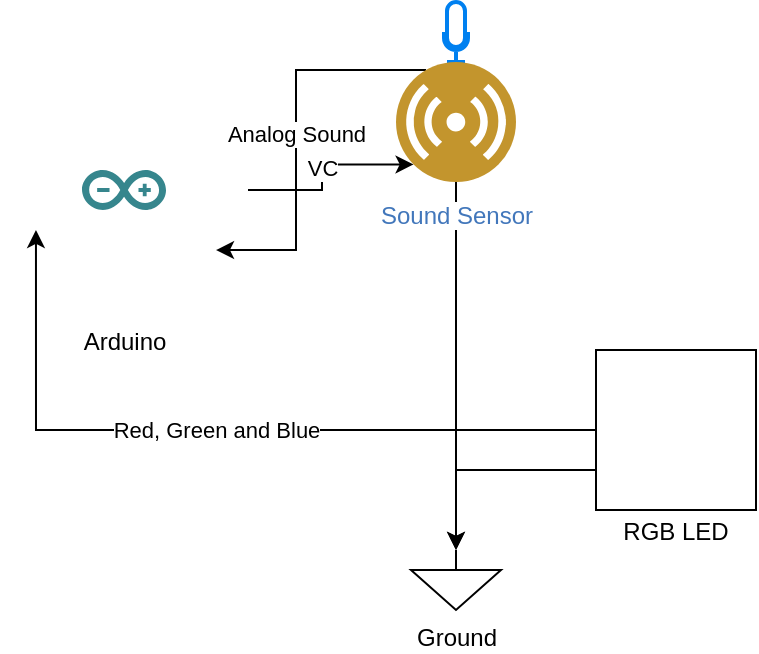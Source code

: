 <mxfile version="20.0.4" type="device"><diagram id="tEgaFiYKlkfwHlP1sqpB" name="Page-1"><mxGraphModel dx="572" dy="479" grid="1" gridSize="10" guides="1" tooltips="1" connect="1" arrows="1" fold="1" page="1" pageScale="1" pageWidth="827" pageHeight="1169" math="0" shadow="0"><root><mxCell id="0"/><mxCell id="1" parent="0"/><mxCell id="eFCI8pw1m0wnMqnvG70b-1" value="" style="dashed=0;outlineConnect=0;html=1;align=center;labelPosition=center;verticalLabelPosition=bottom;verticalAlign=top;shape=mxgraph.weblogos.arduino;fillColor=#36868D;strokeColor=none" vertex="1" parent="1"><mxGeometry x="273" y="400" width="42" height="20" as="geometry"/></mxCell><mxCell id="eFCI8pw1m0wnMqnvG70b-13" value="VC" style="edgeStyle=orthogonalEdgeStyle;rounded=0;orthogonalLoop=1;jettySize=auto;html=1;entryX=0;entryY=1;entryDx=0;entryDy=0;" edge="1" parent="1" source="eFCI8pw1m0wnMqnvG70b-2" target="eFCI8pw1m0wnMqnvG70b-5"><mxGeometry relative="1" as="geometry"/></mxCell><mxCell id="eFCI8pw1m0wnMqnvG70b-2" value="Arduino" style="shape=image;html=1;verticalAlign=top;verticalLabelPosition=bottom;labelBackgroundColor=#ffffff;imageAspect=0;aspect=fixed;image=https://cdn2.iconfinder.com/data/icons/electronic-13/480/3-electronic-arduino-chipset-icon-2-128.png" vertex="1" parent="1"><mxGeometry x="232" y="348" width="124" height="124" as="geometry"/></mxCell><mxCell id="eFCI8pw1m0wnMqnvG70b-4" value="" style="html=1;verticalLabelPosition=bottom;align=center;labelBackgroundColor=#ffffff;verticalAlign=top;strokeWidth=2;strokeColor=#0080F0;shadow=0;dashed=0;shape=mxgraph.ios7.icons.microphone;" vertex="1" parent="1"><mxGeometry x="454" y="316" width="12" height="30" as="geometry"/></mxCell><mxCell id="eFCI8pw1m0wnMqnvG70b-10" value="Analog Sound" style="edgeStyle=orthogonalEdgeStyle;rounded=0;orthogonalLoop=1;jettySize=auto;html=1;entryX=0.871;entryY=0.742;entryDx=0;entryDy=0;entryPerimeter=0;" edge="1" parent="1" source="eFCI8pw1m0wnMqnvG70b-5" target="eFCI8pw1m0wnMqnvG70b-2"><mxGeometry relative="1" as="geometry"><Array as="points"><mxPoint x="380" y="350"/><mxPoint x="380" y="440"/></Array></mxGeometry></mxCell><mxCell id="eFCI8pw1m0wnMqnvG70b-15" style="edgeStyle=orthogonalEdgeStyle;rounded=0;orthogonalLoop=1;jettySize=auto;html=1;entryX=0.5;entryY=0;entryDx=0;entryDy=0;entryPerimeter=0;" edge="1" parent="1" source="eFCI8pw1m0wnMqnvG70b-5" target="eFCI8pw1m0wnMqnvG70b-14"><mxGeometry relative="1" as="geometry"/></mxCell><mxCell id="eFCI8pw1m0wnMqnvG70b-5" value="Sound Sensor" style="aspect=fixed;perimeter=ellipsePerimeter;html=1;align=center;shadow=0;dashed=0;fontColor=#4277BB;labelBackgroundColor=#ffffff;fontSize=12;spacingTop=3;image;image=img/lib/ibm/users/sensor.svg;" vertex="1" parent="1"><mxGeometry x="430" y="346" width="60" height="60" as="geometry"/></mxCell><mxCell id="eFCI8pw1m0wnMqnvG70b-12" value="Red, Green and Blue" style="edgeStyle=orthogonalEdgeStyle;rounded=0;orthogonalLoop=1;jettySize=auto;html=1;entryX=0.145;entryY=0.661;entryDx=0;entryDy=0;entryPerimeter=0;" edge="1" parent="1" source="eFCI8pw1m0wnMqnvG70b-6" target="eFCI8pw1m0wnMqnvG70b-2"><mxGeometry relative="1" as="geometry"/></mxCell><mxCell id="eFCI8pw1m0wnMqnvG70b-16" style="edgeStyle=orthogonalEdgeStyle;rounded=0;orthogonalLoop=1;jettySize=auto;html=1;exitX=0;exitY=0.75;exitDx=0;exitDy=0;entryX=0.5;entryY=0;entryDx=0;entryDy=0;entryPerimeter=0;" edge="1" parent="1" source="eFCI8pw1m0wnMqnvG70b-6" target="eFCI8pw1m0wnMqnvG70b-14"><mxGeometry relative="1" as="geometry"/></mxCell><mxCell id="eFCI8pw1m0wnMqnvG70b-6" value="&lt;br&gt;&lt;br&gt;&lt;br&gt;&lt;br&gt;&lt;br&gt;&lt;br&gt;&lt;br&gt;RGB LED" style="whiteSpace=wrap;html=1;aspect=fixed;" vertex="1" parent="1"><mxGeometry x="530" y="490" width="80" height="80" as="geometry"/></mxCell><mxCell id="eFCI8pw1m0wnMqnvG70b-7" value="" style="shape=image;html=1;verticalAlign=top;verticalLabelPosition=bottom;labelBackgroundColor=#ffffff;imageAspect=0;aspect=fixed;image=https://cdn2.iconfinder.com/data/icons/circle-icons-1/64/rgb-128.png" vertex="1" parent="1"><mxGeometry x="538" y="498" width="64" height="64" as="geometry"/></mxCell><mxCell id="eFCI8pw1m0wnMqnvG70b-8" value="" style="shape=image;html=1;verticalAlign=top;verticalLabelPosition=bottom;labelBackgroundColor=#ffffff;imageAspect=0;aspect=fixed;image=https://cdn3.iconfinder.com/data/icons/energy-and-power-glyph-24-px/24/Lamp_electric_light_led_bulb_light_bulb_luminaire-128.png" vertex="1" parent="1"><mxGeometry x="538" y="430" width="60" height="60" as="geometry"/></mxCell><mxCell id="eFCI8pw1m0wnMqnvG70b-14" value="Ground" style="pointerEvents=1;verticalLabelPosition=bottom;shadow=0;dashed=0;align=center;html=1;verticalAlign=top;shape=mxgraph.electrical.signal_sources.signal_ground;" vertex="1" parent="1"><mxGeometry x="437.5" y="590" width="45" height="30" as="geometry"/></mxCell></root></mxGraphModel></diagram></mxfile>